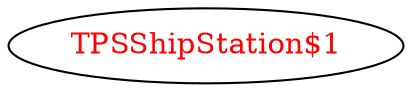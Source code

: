 digraph dependencyGraph {
 concentrate=true;
 ranksep="2.0";
 rankdir="LR"; 
 splines="ortho";
"TPSShipStation$1" [fontcolor="red"];
}